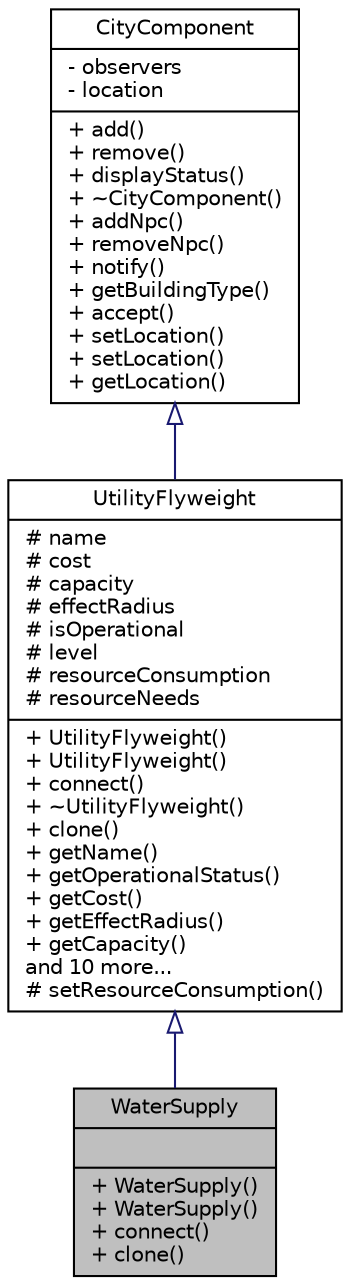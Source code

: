 digraph "WaterSupply"
{
 // LATEX_PDF_SIZE
  edge [fontname="Helvetica",fontsize="10",labelfontname="Helvetica",labelfontsize="10"];
  node [fontname="Helvetica",fontsize="10",shape=record];
  Node1 [label="{WaterSupply\n||+ WaterSupply()\l+ WaterSupply()\l+ connect()\l+ clone()\l}",height=0.2,width=0.4,color="black", fillcolor="grey75", style="filled", fontcolor="black",tooltip="Represents a water supply utility that can be connected to city components within a specific radius."];
  Node2 -> Node1 [dir="back",color="midnightblue",fontsize="10",style="solid",arrowtail="onormal"];
  Node2 [label="{UtilityFlyweight\n|# name\l# cost\l# capacity\l# effectRadius\l# isOperational\l# level\l# resourceConsumption\l# resourceNeeds\l|+ UtilityFlyweight()\l+ UtilityFlyweight()\l+ connect()\l+ ~UtilityFlyweight()\l+ clone()\l+ getName()\l+ getOperationalStatus()\l+ getCost()\l+ getEffectRadius()\l+ getCapacity()\land 10 more...\l# setResourceConsumption()\l}",height=0.2,width=0.4,color="black", fillcolor="white", style="filled",URL="$classUtilityFlyweight.html",tooltip="Abstract base class for utility components, providing shared functionality."];
  Node3 -> Node2 [dir="back",color="midnightblue",fontsize="10",style="solid",arrowtail="onormal"];
  Node3 [label="{CityComponent\n|- observers\l- location\l|+ add()\l+ remove()\l+ displayStatus()\l+ ~CityComponent()\l+ addNpc()\l+ removeNpc()\l+ notify()\l+ getBuildingType()\l+ accept()\l+ setLocation()\l+ setLocation()\l+ getLocation()\l}",height=0.2,width=0.4,color="black", fillcolor="white", style="filled",URL="$classCityComponent.html",tooltip="Abstract base class representing a component of a city."];
}
